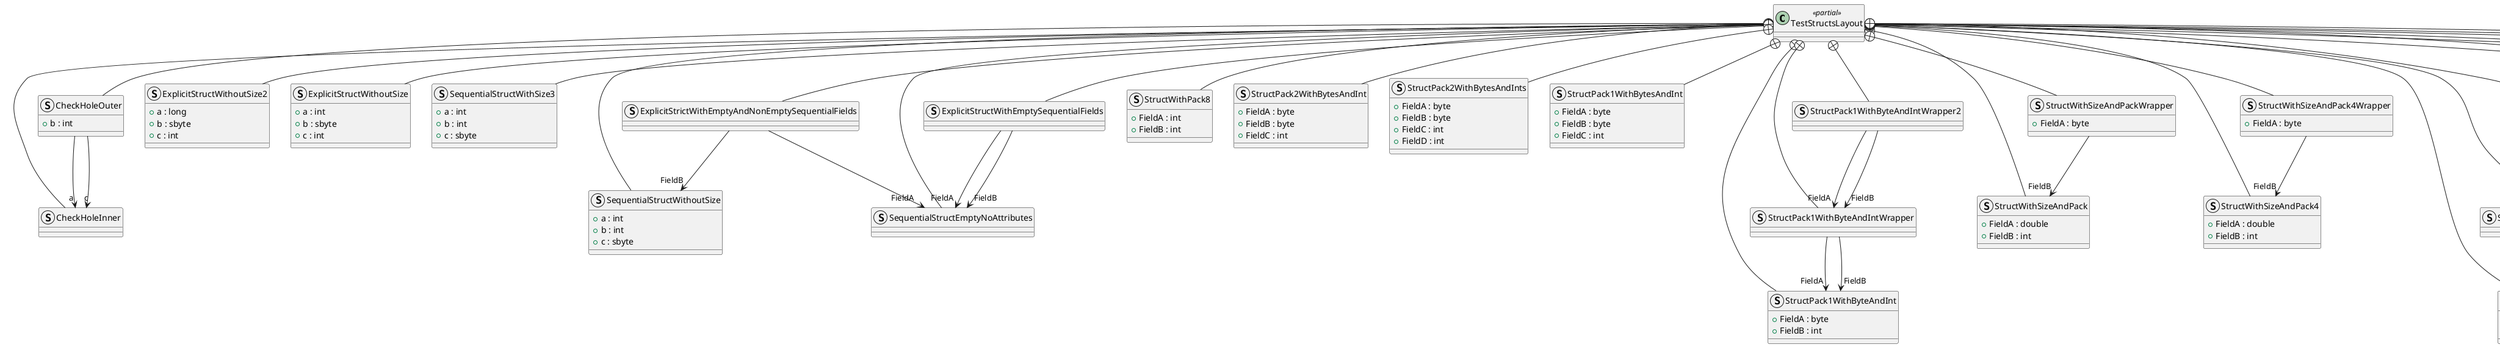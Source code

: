 @startuml
class TestStructsLayout <<partial>> {
}
class TestGeneratorOverride32BitSizeAttribute <<sealed>> {
    + <<readonly>> Size : int
    + TestGeneratorOverride32BitSizeAttribute(size:int)
}
class TestGeneratorOverride32BitOffsetAttribute <<sealed>> {
    + <<readonly>> Offset : int
    + TestGeneratorOverride32BitOffsetAttribute(offset:int)
}
struct CheckHoleInner {
}
struct CheckHoleOuter {
    + b : int
}
struct ExplicitStructWithoutSize2 {
    + a : long
    + b : sbyte
    + c : int
}
struct ExplicitStructWithoutSize {
    + a : int
    + b : sbyte
    + c : int
}
struct SequentialStructWithSize3 {
    + a : int
    + b : int
    + c : sbyte
}
struct SequentialStructWithoutSize {
    + a : int
    + b : int
    + c : sbyte
}
struct SequentialStructEmptyNoAttributes {
}
struct ExplicitStructWithEmptySequentialFields {
}
struct ExplicitStrictWithEmptyAndNonEmptySequentialFields {
}
struct StructWithPack8 {
    + FieldA : int
    + FieldB : int
}
struct StructPack2WithBytesAndInt {
    + FieldA : byte
    + FieldB : byte
    + FieldC : int
}
struct StructPack2WithBytesAndInts {
    + FieldA : byte
    + FieldB : byte
    + FieldC : int
    + FieldD : int
}
struct StructPack1WithBytesAndInt {
    + FieldA : byte
    + FieldB : byte
    + FieldC : int
}
struct StructPack1WithByteAndInt {
    + FieldA : byte
    + FieldB : int
}
struct StructPack1WithByteAndIntWrapper {
}
struct StructPack1WithByteAndIntWrapper2 {
}
struct StructWithSizeAndPack {
    + FieldA : double
    + FieldB : int
}
struct StructWithSizeAndPackWrapper {
    + FieldA : byte
}
struct StructWithSizeAndPack4 {
    + FieldA : double
    + FieldB : int
}
struct StructWithSizeAndPack4Wrapper {
    + FieldA : byte
}
struct StructExplicitPack1WithByteAndInt {
    + FieldA : byte
    + FieldB : int
}
struct StructExplicitPack1WithByteAndIntWrapper {
}
struct StructExplicitPack1WithByteAndIntWrapper2 {
}
struct StructExplicitWithSizeAndPack {
    + FieldA : double
    + FieldB : int
}
struct StructExplicitWithSizeAndPackWrapper {
    + FieldA : byte
}
struct StructExplicitWithSizeAndPack4 {
    + FieldA : double
    + FieldB : int
}
struct StructExplicitWithSizeAndPack4Wrapper {
    + FieldA : byte
}
struct Vector64Container {
    + Byte : byte
}
struct Vector128Container {
    + Byte : byte
}
struct Vector256Container {
    + Byte : byte
}
Attribute <|-- TestGeneratorOverride32BitSizeAttribute
Attribute <|-- TestGeneratorOverride32BitOffsetAttribute
TestStructsLayout +-- CheckHoleInner
TestStructsLayout +-- CheckHoleOuter
CheckHoleOuter --> "a" CheckHoleInner
CheckHoleOuter --> "c" CheckHoleInner
TestStructsLayout +-- ExplicitStructWithoutSize2
TestStructsLayout +-- ExplicitStructWithoutSize
TestStructsLayout +-- SequentialStructWithSize3
TestStructsLayout +-- SequentialStructWithoutSize
TestStructsLayout +-- SequentialStructEmptyNoAttributes
TestStructsLayout +-- ExplicitStructWithEmptySequentialFields
ExplicitStructWithEmptySequentialFields --> "FieldA" SequentialStructEmptyNoAttributes
ExplicitStructWithEmptySequentialFields --> "FieldB" SequentialStructEmptyNoAttributes
TestStructsLayout +-- ExplicitStrictWithEmptyAndNonEmptySequentialFields
ExplicitStrictWithEmptyAndNonEmptySequentialFields --> "FieldA" SequentialStructEmptyNoAttributes
ExplicitStrictWithEmptyAndNonEmptySequentialFields --> "FieldB" SequentialStructWithoutSize
TestStructsLayout +-- StructWithPack8
TestStructsLayout +-- StructPack2WithBytesAndInt
TestStructsLayout +-- StructPack2WithBytesAndInts
TestStructsLayout +-- StructPack1WithBytesAndInt
TestStructsLayout +-- StructPack1WithByteAndInt
TestStructsLayout +-- StructPack1WithByteAndIntWrapper
StructPack1WithByteAndIntWrapper --> "FieldA" StructPack1WithByteAndInt
StructPack1WithByteAndIntWrapper --> "FieldB" StructPack1WithByteAndInt
TestStructsLayout +-- StructPack1WithByteAndIntWrapper2
StructPack1WithByteAndIntWrapper2 --> "FieldA" StructPack1WithByteAndIntWrapper
StructPack1WithByteAndIntWrapper2 --> "FieldB" StructPack1WithByteAndIntWrapper
TestStructsLayout +-- StructWithSizeAndPack
TestStructsLayout +-- StructWithSizeAndPackWrapper
StructWithSizeAndPackWrapper --> "FieldB" StructWithSizeAndPack
TestStructsLayout +-- StructWithSizeAndPack4
TestStructsLayout +-- StructWithSizeAndPack4Wrapper
StructWithSizeAndPack4Wrapper --> "FieldB" StructWithSizeAndPack4
TestStructsLayout +-- StructExplicitPack1WithByteAndInt
TestStructsLayout +-- StructExplicitPack1WithByteAndIntWrapper
StructExplicitPack1WithByteAndIntWrapper --> "FieldA" StructExplicitPack1WithByteAndInt
StructExplicitPack1WithByteAndIntWrapper --> "FieldB" StructExplicitPack1WithByteAndInt
TestStructsLayout +-- StructExplicitPack1WithByteAndIntWrapper2
StructExplicitPack1WithByteAndIntWrapper2 --> "FieldA" StructExplicitPack1WithByteAndIntWrapper
StructExplicitPack1WithByteAndIntWrapper2 --> "FieldB" StructExplicitPack1WithByteAndIntWrapper
TestStructsLayout +-- StructExplicitWithSizeAndPack
TestStructsLayout +-- StructExplicitWithSizeAndPackWrapper
StructExplicitWithSizeAndPackWrapper --> "FieldB" StructExplicitWithSizeAndPack
TestStructsLayout +-- StructExplicitWithSizeAndPack4
TestStructsLayout +-- StructExplicitWithSizeAndPack4Wrapper
StructExplicitWithSizeAndPack4Wrapper --> "FieldB" StructExplicitWithSizeAndPack4
TestStructsLayout +-- Vector64Container
Vector64Container --> "Vector" v64
TestStructsLayout +-- Vector128Container
Vector128Container --> "Vector" v128
TestStructsLayout +-- Vector256Container
Vector256Container --> "Vector" v256
@enduml
